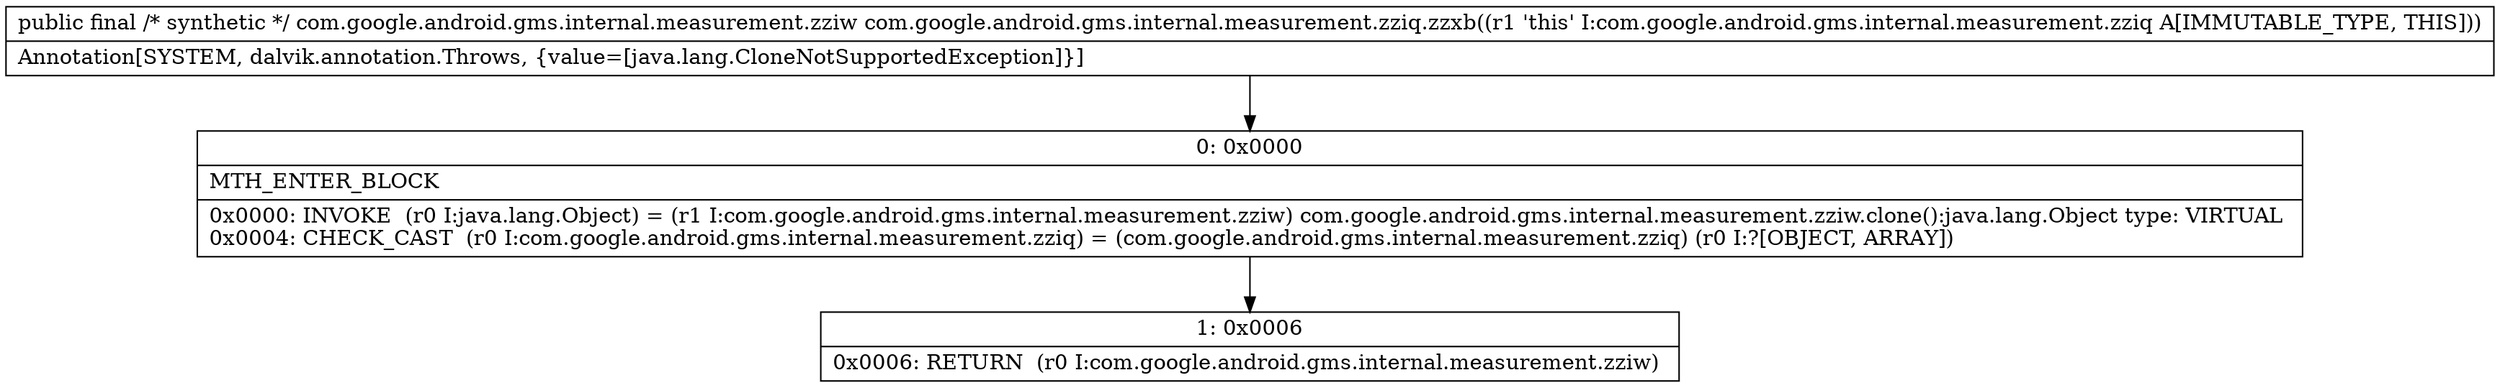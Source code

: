 digraph "CFG forcom.google.android.gms.internal.measurement.zziq.zzxb()Lcom\/google\/android\/gms\/internal\/measurement\/zziw;" {
Node_0 [shape=record,label="{0\:\ 0x0000|MTH_ENTER_BLOCK\l|0x0000: INVOKE  (r0 I:java.lang.Object) = (r1 I:com.google.android.gms.internal.measurement.zziw) com.google.android.gms.internal.measurement.zziw.clone():java.lang.Object type: VIRTUAL \l0x0004: CHECK_CAST  (r0 I:com.google.android.gms.internal.measurement.zziq) = (com.google.android.gms.internal.measurement.zziq) (r0 I:?[OBJECT, ARRAY]) \l}"];
Node_1 [shape=record,label="{1\:\ 0x0006|0x0006: RETURN  (r0 I:com.google.android.gms.internal.measurement.zziw) \l}"];
MethodNode[shape=record,label="{public final \/* synthetic *\/ com.google.android.gms.internal.measurement.zziw com.google.android.gms.internal.measurement.zziq.zzxb((r1 'this' I:com.google.android.gms.internal.measurement.zziq A[IMMUTABLE_TYPE, THIS]))  | Annotation[SYSTEM, dalvik.annotation.Throws, \{value=[java.lang.CloneNotSupportedException]\}]\l}"];
MethodNode -> Node_0;
Node_0 -> Node_1;
}

